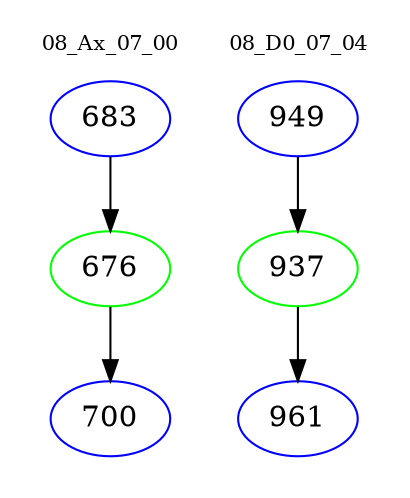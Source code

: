 digraph{
subgraph cluster_0 {
color = white
label = "08_Ax_07_00";
fontsize=10;
T0_683 [label="683", color="blue"]
T0_683 -> T0_676 [color="black"]
T0_676 [label="676", color="green"]
T0_676 -> T0_700 [color="black"]
T0_700 [label="700", color="blue"]
}
subgraph cluster_1 {
color = white
label = "08_D0_07_04";
fontsize=10;
T1_949 [label="949", color="blue"]
T1_949 -> T1_937 [color="black"]
T1_937 [label="937", color="green"]
T1_937 -> T1_961 [color="black"]
T1_961 [label="961", color="blue"]
}
}

